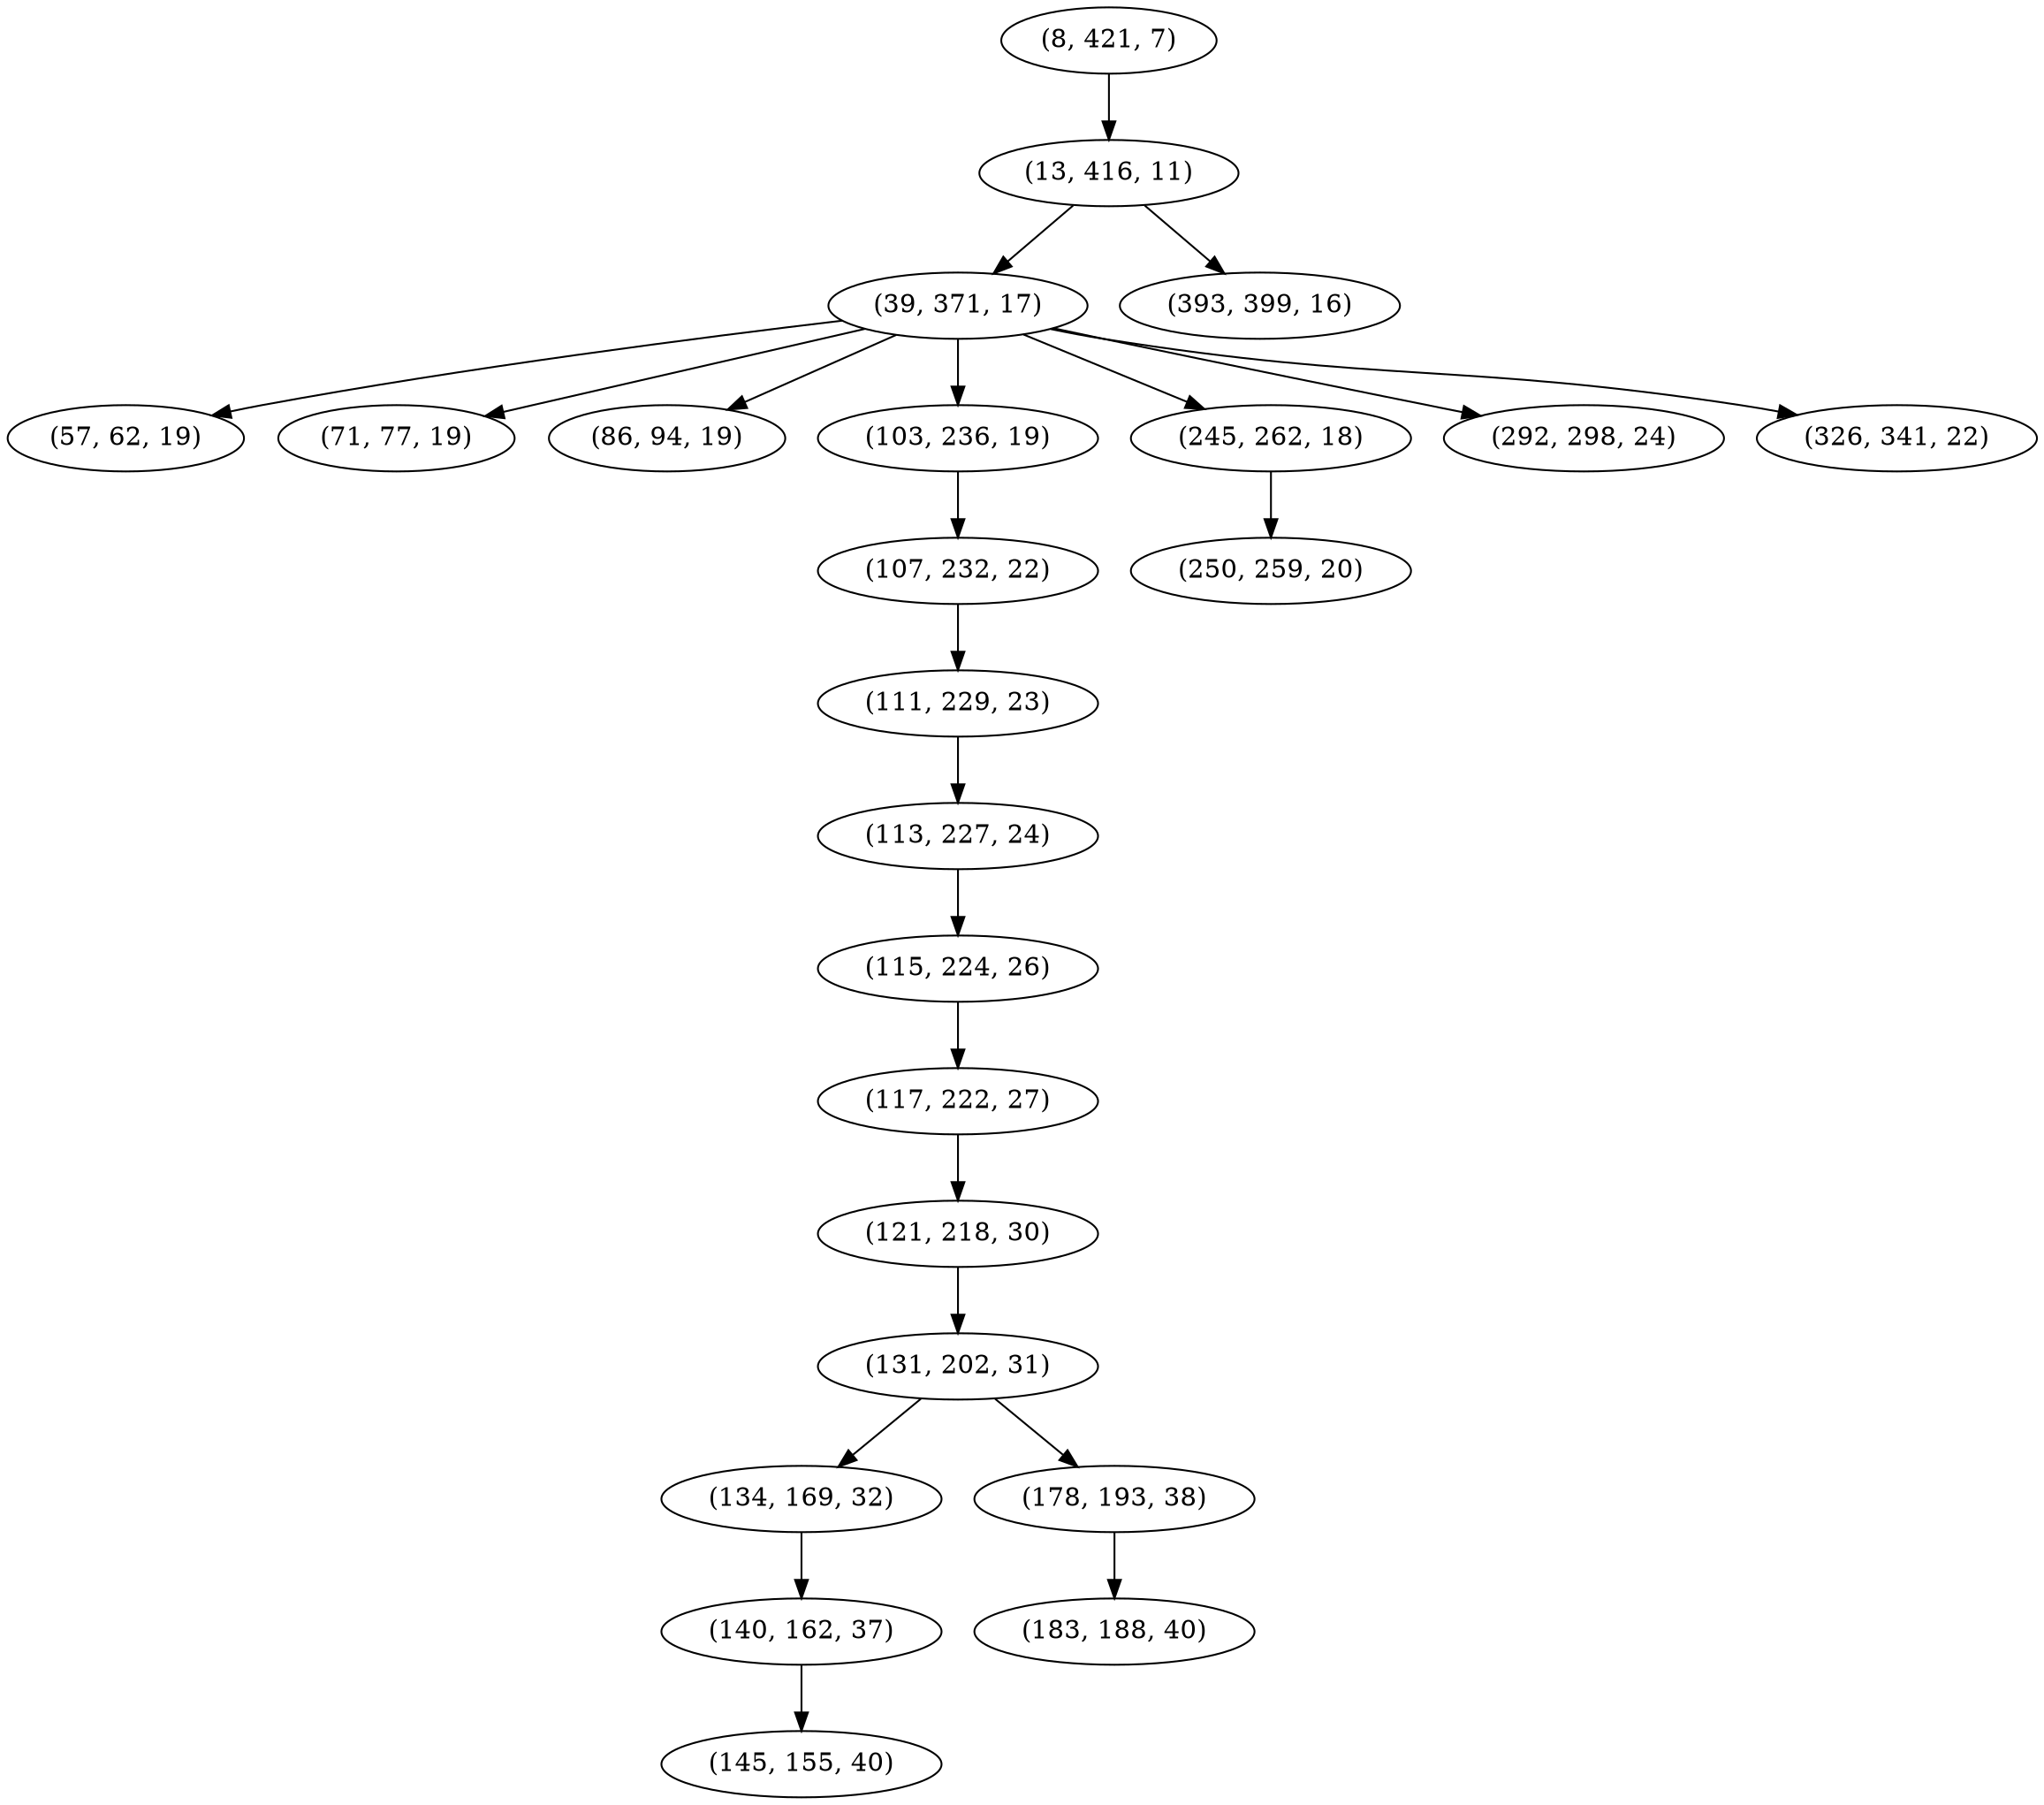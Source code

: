 digraph tree {
    "(8, 421, 7)";
    "(13, 416, 11)";
    "(39, 371, 17)";
    "(57, 62, 19)";
    "(71, 77, 19)";
    "(86, 94, 19)";
    "(103, 236, 19)";
    "(107, 232, 22)";
    "(111, 229, 23)";
    "(113, 227, 24)";
    "(115, 224, 26)";
    "(117, 222, 27)";
    "(121, 218, 30)";
    "(131, 202, 31)";
    "(134, 169, 32)";
    "(140, 162, 37)";
    "(145, 155, 40)";
    "(178, 193, 38)";
    "(183, 188, 40)";
    "(245, 262, 18)";
    "(250, 259, 20)";
    "(292, 298, 24)";
    "(326, 341, 22)";
    "(393, 399, 16)";
    "(8, 421, 7)" -> "(13, 416, 11)";
    "(13, 416, 11)" -> "(39, 371, 17)";
    "(13, 416, 11)" -> "(393, 399, 16)";
    "(39, 371, 17)" -> "(57, 62, 19)";
    "(39, 371, 17)" -> "(71, 77, 19)";
    "(39, 371, 17)" -> "(86, 94, 19)";
    "(39, 371, 17)" -> "(103, 236, 19)";
    "(39, 371, 17)" -> "(245, 262, 18)";
    "(39, 371, 17)" -> "(292, 298, 24)";
    "(39, 371, 17)" -> "(326, 341, 22)";
    "(103, 236, 19)" -> "(107, 232, 22)";
    "(107, 232, 22)" -> "(111, 229, 23)";
    "(111, 229, 23)" -> "(113, 227, 24)";
    "(113, 227, 24)" -> "(115, 224, 26)";
    "(115, 224, 26)" -> "(117, 222, 27)";
    "(117, 222, 27)" -> "(121, 218, 30)";
    "(121, 218, 30)" -> "(131, 202, 31)";
    "(131, 202, 31)" -> "(134, 169, 32)";
    "(131, 202, 31)" -> "(178, 193, 38)";
    "(134, 169, 32)" -> "(140, 162, 37)";
    "(140, 162, 37)" -> "(145, 155, 40)";
    "(178, 193, 38)" -> "(183, 188, 40)";
    "(245, 262, 18)" -> "(250, 259, 20)";
}
